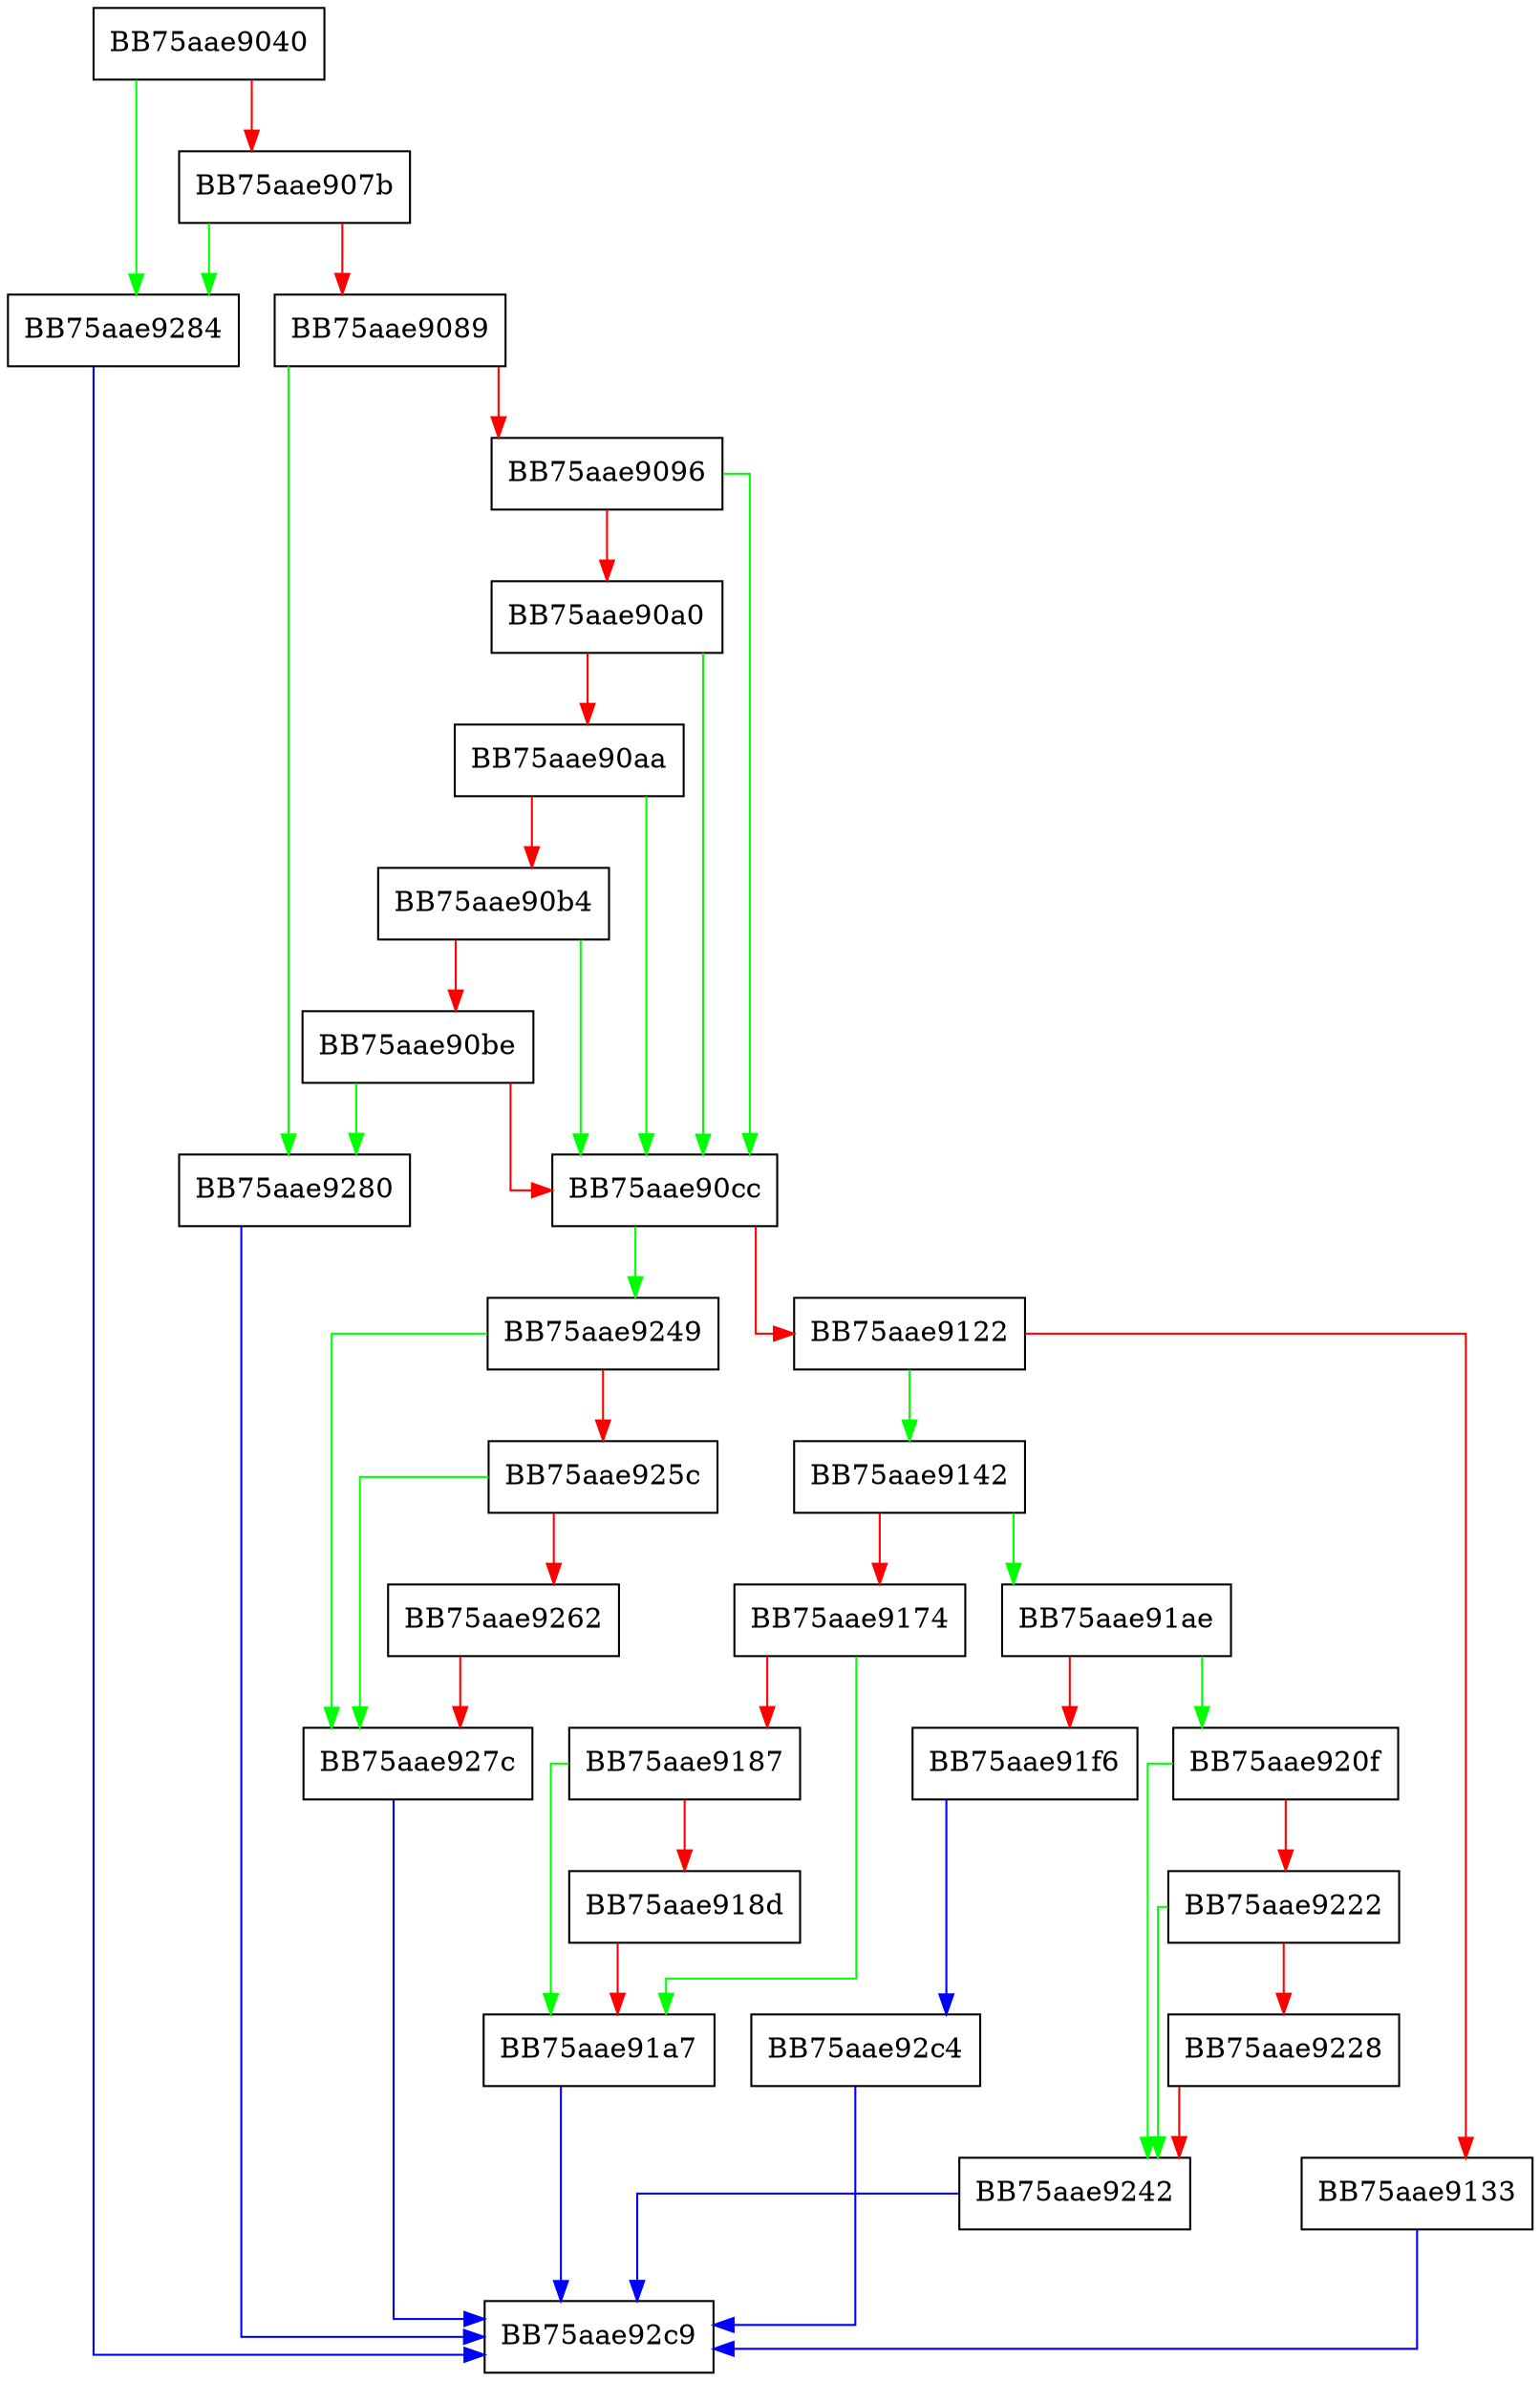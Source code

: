 digraph ResetCICacheAndCheckAgain {
  node [shape="box"];
  graph [splines=ortho];
  BB75aae9040 -> BB75aae9284 [color="green"];
  BB75aae9040 -> BB75aae907b [color="red"];
  BB75aae907b -> BB75aae9284 [color="green"];
  BB75aae907b -> BB75aae9089 [color="red"];
  BB75aae9089 -> BB75aae9280 [color="green"];
  BB75aae9089 -> BB75aae9096 [color="red"];
  BB75aae9096 -> BB75aae90cc [color="green"];
  BB75aae9096 -> BB75aae90a0 [color="red"];
  BB75aae90a0 -> BB75aae90cc [color="green"];
  BB75aae90a0 -> BB75aae90aa [color="red"];
  BB75aae90aa -> BB75aae90cc [color="green"];
  BB75aae90aa -> BB75aae90b4 [color="red"];
  BB75aae90b4 -> BB75aae90cc [color="green"];
  BB75aae90b4 -> BB75aae90be [color="red"];
  BB75aae90be -> BB75aae9280 [color="green"];
  BB75aae90be -> BB75aae90cc [color="red"];
  BB75aae90cc -> BB75aae9249 [color="green"];
  BB75aae90cc -> BB75aae9122 [color="red"];
  BB75aae9122 -> BB75aae9142 [color="green"];
  BB75aae9122 -> BB75aae9133 [color="red"];
  BB75aae9133 -> BB75aae92c9 [color="blue"];
  BB75aae9142 -> BB75aae91ae [color="green"];
  BB75aae9142 -> BB75aae9174 [color="red"];
  BB75aae9174 -> BB75aae91a7 [color="green"];
  BB75aae9174 -> BB75aae9187 [color="red"];
  BB75aae9187 -> BB75aae91a7 [color="green"];
  BB75aae9187 -> BB75aae918d [color="red"];
  BB75aae918d -> BB75aae91a7 [color="red"];
  BB75aae91a7 -> BB75aae92c9 [color="blue"];
  BB75aae91ae -> BB75aae920f [color="green"];
  BB75aae91ae -> BB75aae91f6 [color="red"];
  BB75aae91f6 -> BB75aae92c4 [color="blue"];
  BB75aae920f -> BB75aae9242 [color="green"];
  BB75aae920f -> BB75aae9222 [color="red"];
  BB75aae9222 -> BB75aae9242 [color="green"];
  BB75aae9222 -> BB75aae9228 [color="red"];
  BB75aae9228 -> BB75aae9242 [color="red"];
  BB75aae9242 -> BB75aae92c9 [color="blue"];
  BB75aae9249 -> BB75aae927c [color="green"];
  BB75aae9249 -> BB75aae925c [color="red"];
  BB75aae925c -> BB75aae927c [color="green"];
  BB75aae925c -> BB75aae9262 [color="red"];
  BB75aae9262 -> BB75aae927c [color="red"];
  BB75aae927c -> BB75aae92c9 [color="blue"];
  BB75aae9280 -> BB75aae92c9 [color="blue"];
  BB75aae9284 -> BB75aae92c9 [color="blue"];
  BB75aae92c4 -> BB75aae92c9 [color="blue"];
}
